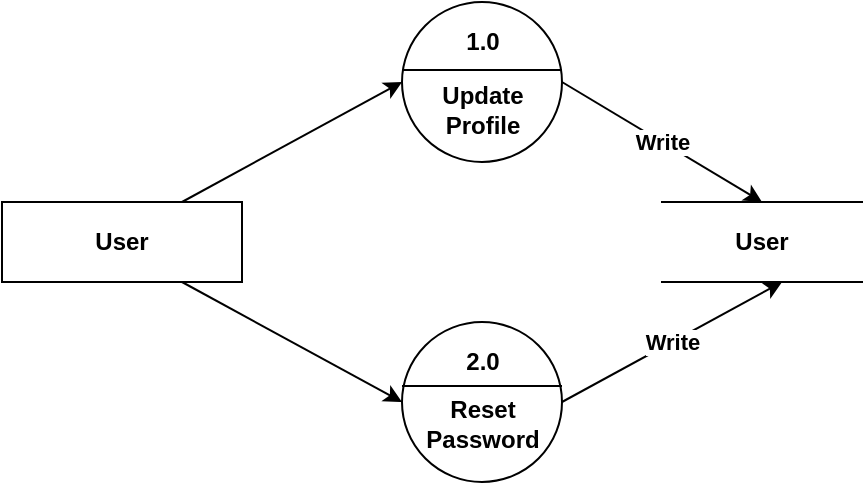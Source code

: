 <mxfile version="18.0.7" type="device"><diagram id="9Wh9OBlNqljEFfO6lG7T" name="Page-1"><mxGraphModel dx="1014" dy="473" grid="1" gridSize="10" guides="1" tooltips="1" connect="1" arrows="1" fold="1" page="1" pageScale="1" pageWidth="850" pageHeight="1100" math="0" shadow="0"><root><mxCell id="0"/><mxCell id="1" parent="0"/><mxCell id="eHkbEgTVeZVn6iwhu8mq-1" value="&lt;b&gt;User&lt;/b&gt;" style="rounded=0;whiteSpace=wrap;html=1;" parent="1" vertex="1"><mxGeometry x="240" y="240" width="120" height="40" as="geometry"/></mxCell><mxCell id="eHkbEgTVeZVn6iwhu8mq-5" value="" style="ellipse;whiteSpace=wrap;html=1;aspect=fixed;" parent="1" vertex="1"><mxGeometry x="440" y="140" width="80" height="80" as="geometry"/></mxCell><mxCell id="eHkbEgTVeZVn6iwhu8mq-6" value="" style="endArrow=none;html=1;rounded=0;exitX=0;exitY=0.5;exitDx=0;exitDy=0;entryX=1;entryY=0.5;entryDx=0;entryDy=0;" parent="1" edge="1"><mxGeometry width="50" height="50" relative="1" as="geometry"><mxPoint x="440" y="174" as="sourcePoint"/><mxPoint x="520" y="174" as="targetPoint"/></mxGeometry></mxCell><mxCell id="eHkbEgTVeZVn6iwhu8mq-7" value="" style="ellipse;whiteSpace=wrap;html=1;aspect=fixed;" parent="1" vertex="1"><mxGeometry x="440" y="300" width="80" height="80" as="geometry"/></mxCell><mxCell id="eHkbEgTVeZVn6iwhu8mq-8" value="" style="endArrow=none;html=1;rounded=0;exitX=0;exitY=0.5;exitDx=0;exitDy=0;entryX=1;entryY=0.5;entryDx=0;entryDy=0;" parent="1" edge="1"><mxGeometry width="50" height="50" relative="1" as="geometry"><mxPoint x="440" y="332" as="sourcePoint"/><mxPoint x="520" y="332" as="targetPoint"/></mxGeometry></mxCell><mxCell id="eHkbEgTVeZVn6iwhu8mq-9" value="&lt;b&gt;User&lt;/b&gt;" style="shape=partialRectangle;whiteSpace=wrap;html=1;left=0;right=0;fillColor=none;" parent="1" vertex="1"><mxGeometry x="570" y="240" width="100" height="40" as="geometry"/></mxCell><mxCell id="eHkbEgTVeZVn6iwhu8mq-10" style="rounded=0;orthogonalLoop=1;jettySize=auto;html=1;exitX=0.75;exitY=0;exitDx=0;exitDy=0;entryX=0;entryY=0.5;entryDx=0;entryDy=0;" parent="1" source="eHkbEgTVeZVn6iwhu8mq-1" target="eHkbEgTVeZVn6iwhu8mq-5" edge="1"><mxGeometry relative="1" as="geometry"><mxPoint x="425" y="240" as="targetPoint"/><mxPoint x="358.284" y="231.716" as="sourcePoint"/></mxGeometry></mxCell><mxCell id="eHkbEgTVeZVn6iwhu8mq-11" style="rounded=0;orthogonalLoop=1;jettySize=auto;html=1;exitX=0.75;exitY=1;exitDx=0;exitDy=0;" parent="1" source="eHkbEgTVeZVn6iwhu8mq-1" edge="1"><mxGeometry relative="1" as="geometry"><mxPoint x="440" y="340" as="targetPoint"/><mxPoint x="358.284" y="288.284" as="sourcePoint"/></mxGeometry></mxCell><mxCell id="eHkbEgTVeZVn6iwhu8mq-15" value="&lt;b&gt;Update&lt;br&gt;Profile&lt;br&gt;&lt;/b&gt;" style="text;html=1;resizable=0;autosize=1;align=center;verticalAlign=middle;points=[];fillColor=none;strokeColor=none;rounded=0;" parent="1" vertex="1"><mxGeometry x="450" y="179" width="60" height="30" as="geometry"/></mxCell><mxCell id="eHkbEgTVeZVn6iwhu8mq-16" value="&lt;b&gt;Reset&lt;br&gt;Password&lt;br&gt;&lt;/b&gt;" style="text;html=1;resizable=0;autosize=1;align=center;verticalAlign=middle;points=[];fillColor=none;strokeColor=none;rounded=0;" parent="1" vertex="1"><mxGeometry x="445" y="336" width="70" height="30" as="geometry"/></mxCell><mxCell id="eHkbEgTVeZVn6iwhu8mq-17" value="&lt;b&gt;1.0&lt;/b&gt;" style="text;html=1;resizable=0;autosize=1;align=center;verticalAlign=middle;points=[];fillColor=none;strokeColor=none;rounded=0;" parent="1" vertex="1"><mxGeometry x="465" y="150" width="30" height="20" as="geometry"/></mxCell><mxCell id="eHkbEgTVeZVn6iwhu8mq-18" value="&lt;b&gt;2.0&lt;/b&gt;" style="text;html=1;resizable=0;autosize=1;align=center;verticalAlign=middle;points=[];fillColor=none;strokeColor=none;rounded=0;" parent="1" vertex="1"><mxGeometry x="465" y="310" width="30" height="20" as="geometry"/></mxCell><mxCell id="eHkbEgTVeZVn6iwhu8mq-22" value="&lt;b&gt;Write&lt;/b&gt;" style="rounded=0;orthogonalLoop=1;jettySize=auto;html=1;entryX=0.5;entryY=0;entryDx=0;entryDy=0;" parent="1" target="eHkbEgTVeZVn6iwhu8mq-9" edge="1"><mxGeometry relative="1" as="geometry"><mxPoint x="621.72" y="221.72" as="targetPoint"/><mxPoint x="520" y="180" as="sourcePoint"/></mxGeometry></mxCell><mxCell id="9JMsw7eqmgZkj4p1GcbV-1" value="&lt;b&gt;Write&lt;/b&gt;" style="rounded=0;orthogonalLoop=1;jettySize=auto;html=1;exitX=0.75;exitY=0;exitDx=0;exitDy=0;entryX=0;entryY=0.5;entryDx=0;entryDy=0;" parent="1" edge="1"><mxGeometry relative="1" as="geometry"><mxPoint x="630" y="280" as="targetPoint"/><mxPoint x="520" y="340" as="sourcePoint"/></mxGeometry></mxCell></root></mxGraphModel></diagram></mxfile>